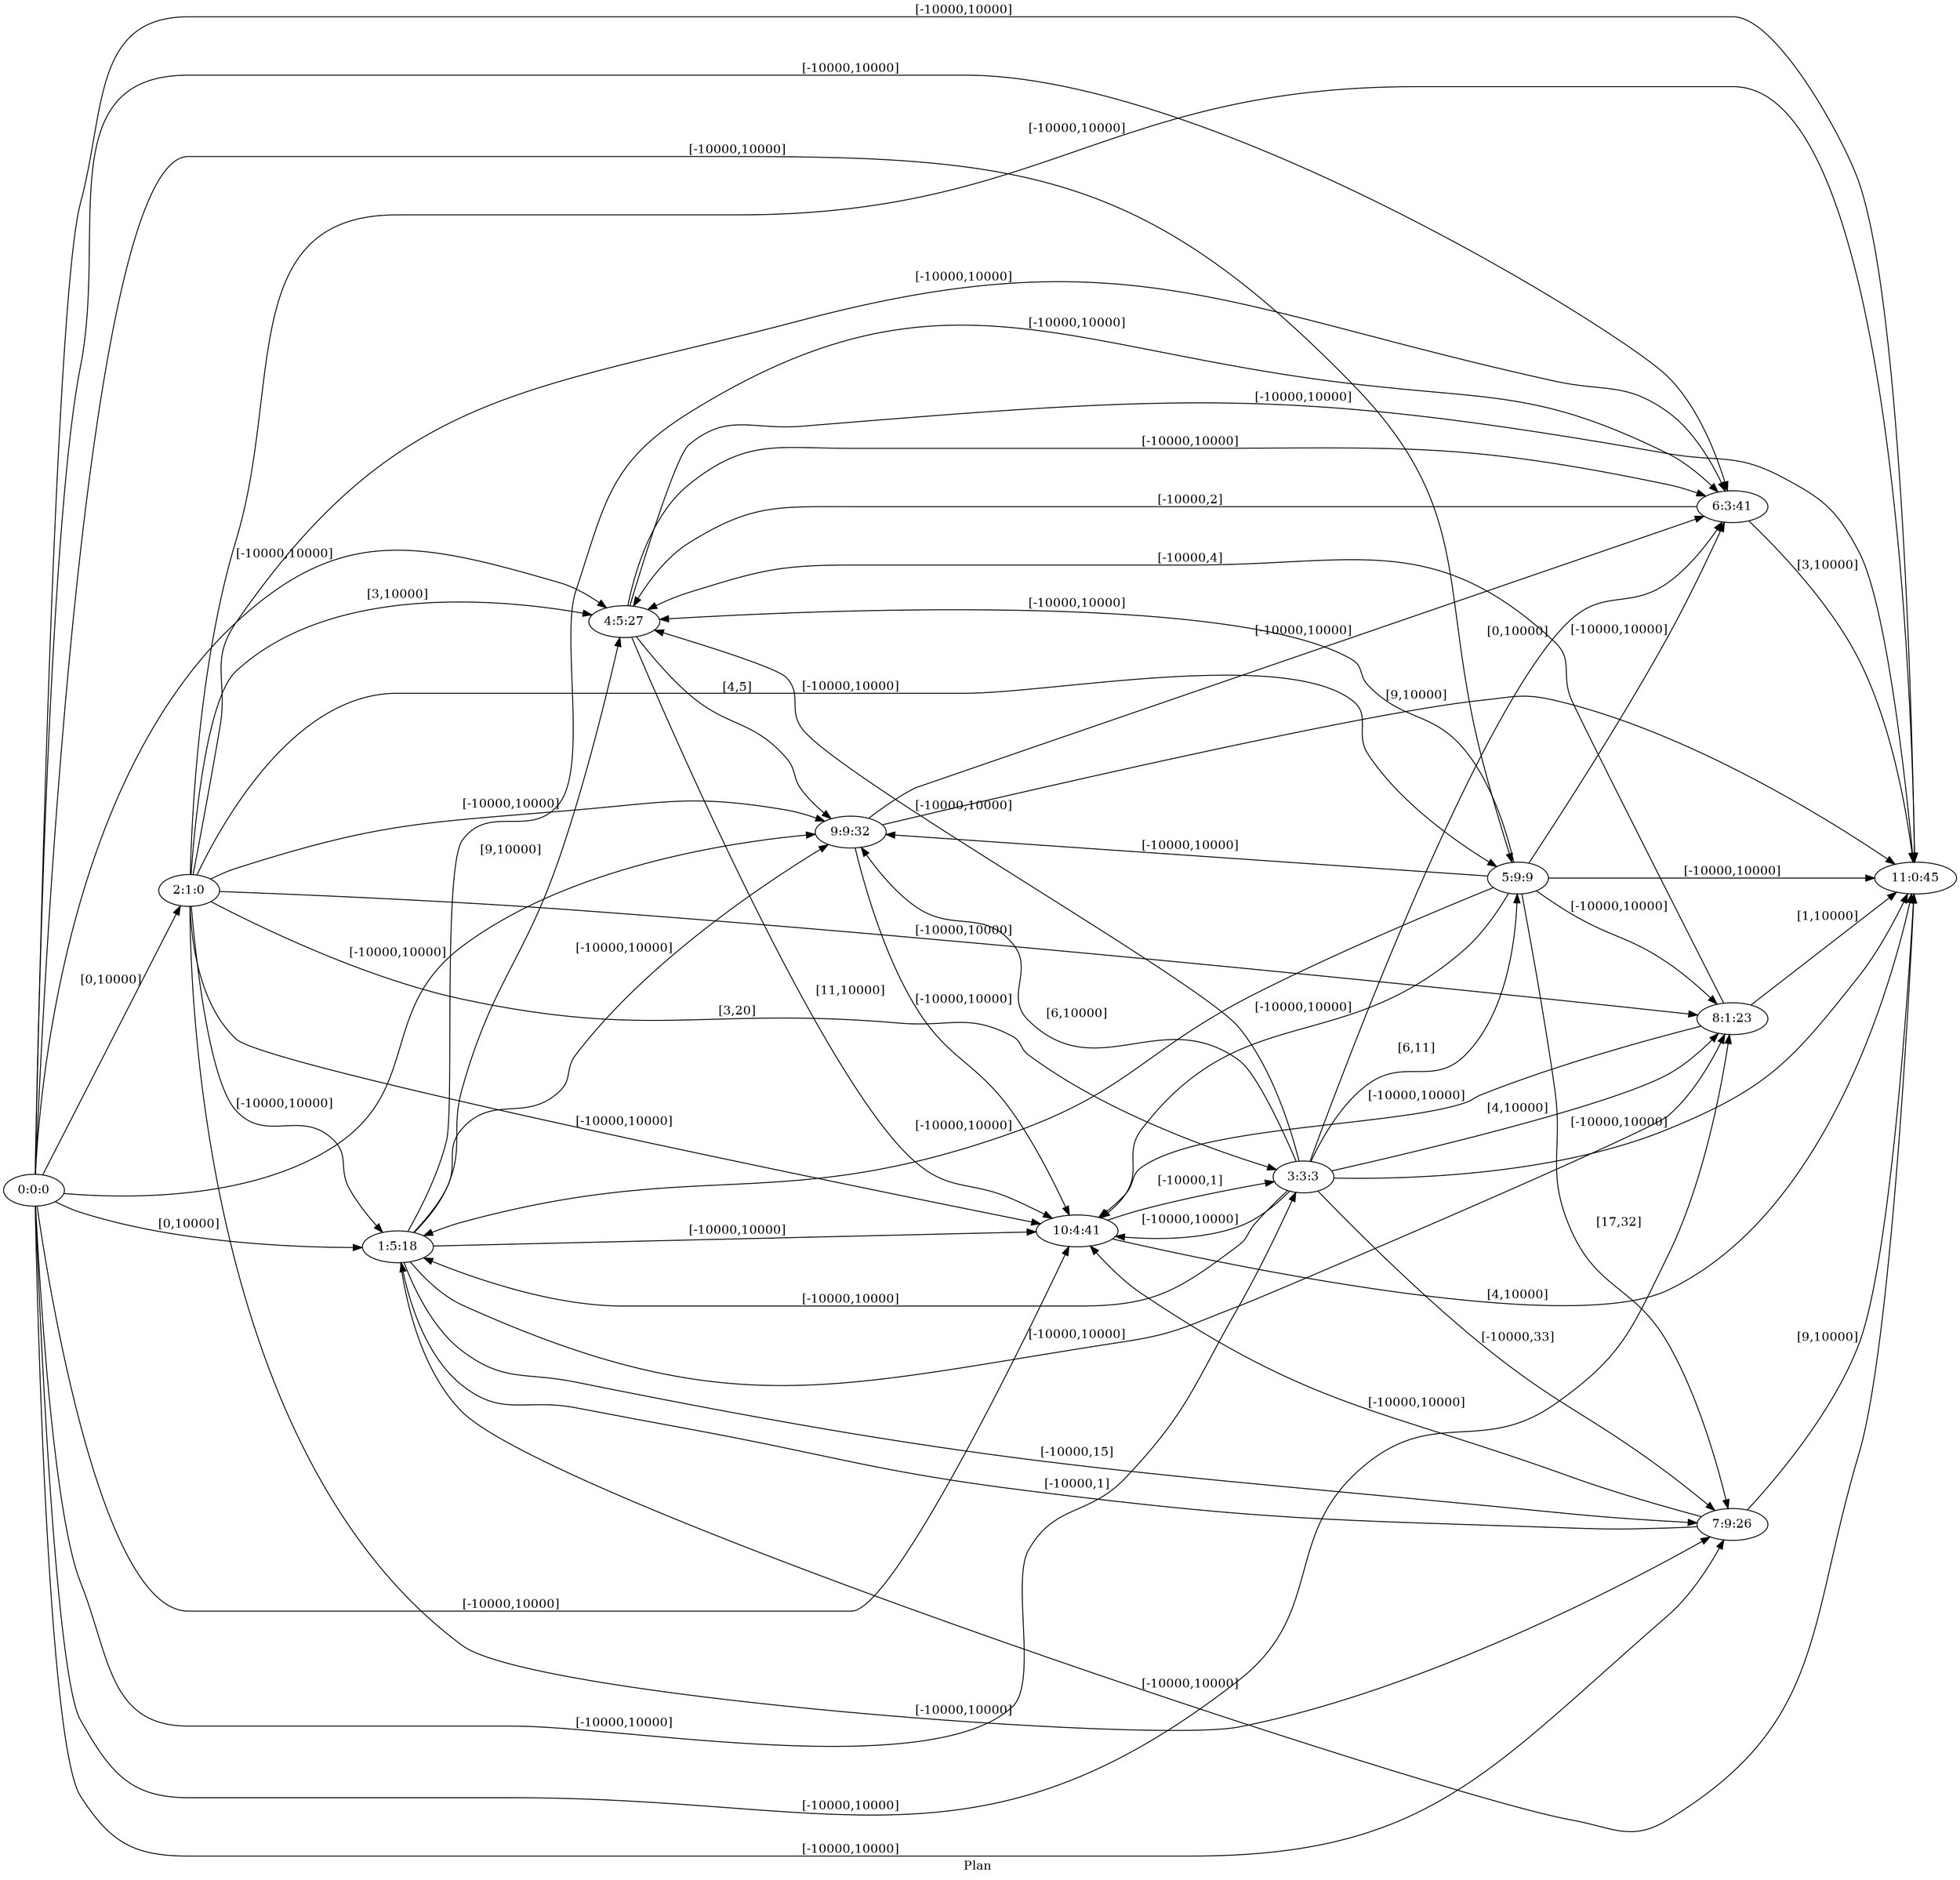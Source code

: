 digraph G {
 rankdir = LR;
 nodesep = .45; 
 size = 30;
label="Plan ";
 fldt = 0.628678;
"0:0:0"->"1:5:18"[ label = "[0,10000]"];
"0:0:0"->"2:1:0"[ label = "[0,10000]"];
"0:0:0"->"3:3:3"[ label = "[-10000,10000]"];
"0:0:0"->"4:5:27"[ label = "[-10000,10000]"];
"0:0:0"->"5:9:9"[ label = "[-10000,10000]"];
"0:0:0"->"6:3:41"[ label = "[-10000,10000]"];
"0:0:0"->"7:9:26"[ label = "[-10000,10000]"];
"0:0:0"->"8:1:23"[ label = "[-10000,10000]"];
"0:0:0"->"9:9:32"[ label = "[-10000,10000]"];
"0:0:0"->"10:4:41"[ label = "[-10000,10000]"];
"0:0:0"->"11:0:45"[ label = "[-10000,10000]"];
"1:5:18"->"4:5:27"[ label = "[9,10000]"];
"1:5:18"->"6:3:41"[ label = "[-10000,10000]"];
"1:5:18"->"7:9:26"[ label = "[-10000,15]"];
"1:5:18"->"8:1:23"[ label = "[-10000,10000]"];
"1:5:18"->"9:9:32"[ label = "[-10000,10000]"];
"1:5:18"->"10:4:41"[ label = "[-10000,10000]"];
"1:5:18"->"11:0:45"[ label = "[-10000,10000]"];
"2:1:0"->"1:5:18"[ label = "[-10000,10000]"];
"2:1:0"->"3:3:3"[ label = "[3,20]"];
"2:1:0"->"4:5:27"[ label = "[3,10000]"];
"2:1:0"->"5:9:9"[ label = "[-10000,10000]"];
"2:1:0"->"6:3:41"[ label = "[-10000,10000]"];
"2:1:0"->"7:9:26"[ label = "[-10000,10000]"];
"2:1:0"->"8:1:23"[ label = "[-10000,10000]"];
"2:1:0"->"9:9:32"[ label = "[-10000,10000]"];
"2:1:0"->"10:4:41"[ label = "[-10000,10000]"];
"2:1:0"->"11:0:45"[ label = "[-10000,10000]"];
"3:3:3"->"1:5:18"[ label = "[-10000,10000]"];
"3:3:3"->"4:5:27"[ label = "[-10000,10000]"];
"3:3:3"->"5:9:9"[ label = "[6,11]"];
"3:3:3"->"6:3:41"[ label = "[0,10000]"];
"3:3:3"->"7:9:26"[ label = "[-10000,33]"];
"3:3:3"->"8:1:23"[ label = "[4,10000]"];
"3:3:3"->"9:9:32"[ label = "[6,10000]"];
"3:3:3"->"10:4:41"[ label = "[-10000,10000]"];
"3:3:3"->"11:0:45"[ label = "[-10000,10000]"];
"4:5:27"->"6:3:41"[ label = "[-10000,10000]"];
"4:5:27"->"9:9:32"[ label = "[4,5]"];
"4:5:27"->"10:4:41"[ label = "[11,10000]"];
"4:5:27"->"11:0:45"[ label = "[-10000,10000]"];
"5:9:9"->"1:5:18"[ label = "[-10000,10000]"];
"5:9:9"->"4:5:27"[ label = "[-10000,10000]"];
"5:9:9"->"6:3:41"[ label = "[-10000,10000]"];
"5:9:9"->"7:9:26"[ label = "[17,32]"];
"5:9:9"->"8:1:23"[ label = "[-10000,10000]"];
"5:9:9"->"9:9:32"[ label = "[-10000,10000]"];
"5:9:9"->"10:4:41"[ label = "[-10000,10000]"];
"5:9:9"->"11:0:45"[ label = "[-10000,10000]"];
"6:3:41"->"4:5:27"[ label = "[-10000,2]"];
"6:3:41"->"11:0:45"[ label = "[3,10000]"];
"7:9:26"->"1:5:18"[ label = "[-10000,1]"];
"7:9:26"->"10:4:41"[ label = "[-10000,10000]"];
"7:9:26"->"11:0:45"[ label = "[9,10000]"];
"8:1:23"->"4:5:27"[ label = "[-10000,4]"];
"8:1:23"->"10:4:41"[ label = "[-10000,10000]"];
"8:1:23"->"11:0:45"[ label = "[1,10000]"];
"9:9:32"->"6:3:41"[ label = "[-10000,10000]"];
"9:9:32"->"10:4:41"[ label = "[-10000,10000]"];
"9:9:32"->"11:0:45"[ label = "[9,10000]"];
"10:4:41"->"3:3:3"[ label = "[-10000,1]"];
"10:4:41"->"11:0:45"[ label = "[4,10000]"];
}

